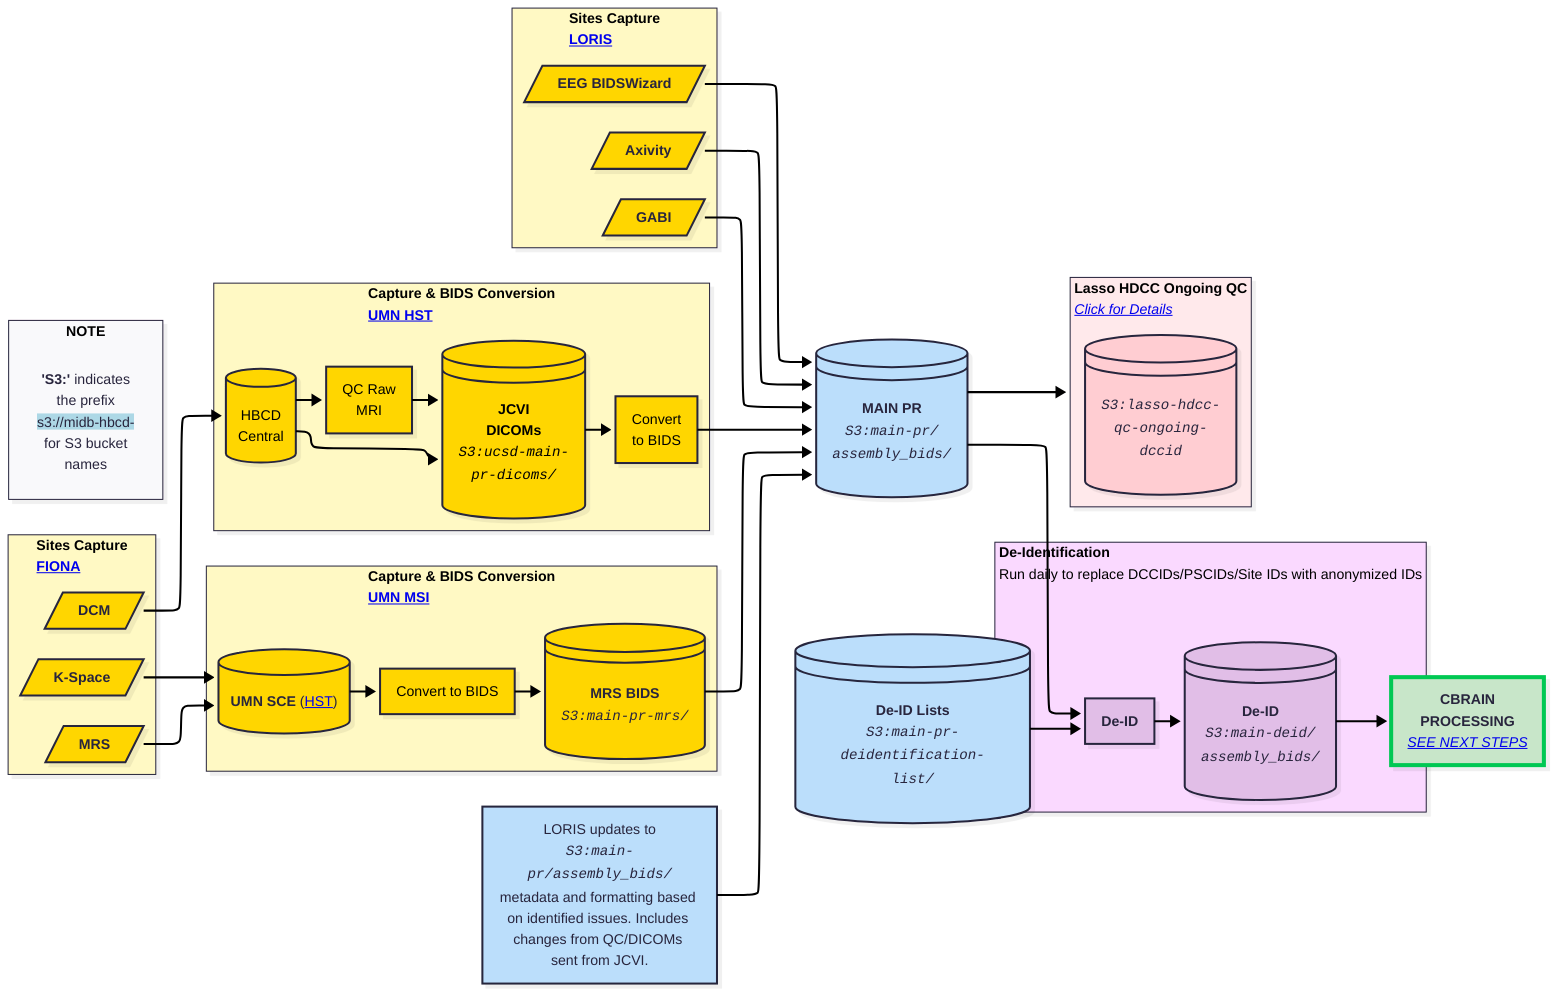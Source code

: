 ---
config:
  layout: elk
  look: neo
  theme: redux
---
flowchart LR
 subgraph Sites_Capture["<b>Sites Capture<br><a href=../../orgcharts/#fiona rel=noopener target=_blank><b>FIONA</b></a></b>"]
        FIONA_KSI[/"<b>DCM</b>"/]
        LORIS_ACM[/"<b>MRS</b>"/]
        n15[/"<b>K-Space</b>"/]
  end
 subgraph Capture_JCVI["<b>Capture &amp; BIDS Conversion<br></b><a href=../../orgcharts/#midb-informatics-hub-msi rel=noopener target=_blank><b>UMN MSI</b></a>"]
        UMN@{ label: "<b>UMN SCE</b> (<a href=\"../../orgcharts/#health-sciences-technology\" rel=\"noopener\" target=\"_blank\">HST</a>)" }
        JCVI["Convert to BIDS"]
        n1@{ label: "<span style=\"color:\"><b>MRS BIDS<br></b></span><i style=\"--tw-scale-x:\"><code style=\"--tw-scale-x:\">S3:main-pr-mrs/</code></i><span style=\"color:\"></span>" }
  end
 subgraph Capture_HST["<b>Capture &amp; BIDS Conversion<br></b><a href=../../orgcharts/#health-sciences-technology rel=noopener target=_blank><b>UMN HST</b></a>"]
        n6["HBCD<br>Central"]
        n9["QC Raw<br>MRI"]
        n10["<b>JCVI<br>DICOMs<br></b><i><code>S3:ucsd-main-<br>pr-dicoms/</code></i>"]
        n11["Convert<br>to BIDS"]
  end
 subgraph Capture_LORIS["<b>Sites Capture</b><br><a href=../../orgcharts/#loris rel=noopener target=_blank><b>LORIS</b></a>"]
        n12[/"<b>EEG BIDSWizard</b>"/]
        n13[/"<b>Axivity</b>"/]
        n14[/"<b>GABI</b>"/]
  end
 subgraph s1["<b style=white-space:>De-Identification<br></b><span style=white-space:>Run daily to replace DCCIDs/PSCIDs/Site IDs with anonymized IDs</span>"]
        n17["<b>De-ID</b>"]
        n18@{ label: "<b><span style=\"text-wrap-mode:\">De-ID</span><br style=\"text-wrap-mode:\"></b><i style=\"--tw-scale-x:\"><code style=\"--tw-scale-x:\">S3:main-deid/<br>assembly_bids/</code></i>" }
  end
 subgraph s6["<b>NOTE</b>"]
        legend@{ label: "<b>'S3:'</b> indicates<br>the prefix<span style=\"background-color:\"><br></span><span style=\"background-color:lightblue;\">s3://midb-hbcd-<br></span>for S3 bucket<br>names" }
  end
 subgraph s7["<span style=white-space:><b>Lasso HDCC Ongoing QC</b><br><a href=../data-proc-wf/#lasso-hdcc-qc-environment target=_top><i>Click for Details</i></a></span>"]
        n22@{ label: "<span><i><code>S3:lasso-hdcc-<br>qc-ongoing-<br>dccid<br></code></i></span>" }
  end
    LORIS_ACM --> UMN
    UMN --> JCVI
    JCVI --> n1
    n1 --> RAW_BIDS@{ label: "<b>MAIN PR<br></b><i style=\"--tw-scale-x:\"><code style=\"--tw-scale-x:\">S3:main-pr/<br>assembly_bids/</code></i><i style=\"text-wrap-mode:\"></i><b></b>" }
    n6 --> n9 & n10
    n9 --> n10
    n10 --> n11
    n11 --> RAW_BIDS
    n12 --> RAW_BIDS
    n13 --> RAW_BIDS
    n14 --> RAW_BIDS
    n15 --> UMN
    FIONA_KSI --> n6
    n16@{ label: "<span style=\"color:\">LORIS updates to<br></span><i style=\"--tw-scale-x:\"><code style=\"--tw-scale-x:\">S3:main-pr/assembly_bids/<br></code></i><span style=\"color:\">metadata and formatting based on identified issues. Includes changes from QC/DICOMs sent from JCVI.</span>" } --> RAW_BIDS
    RAW_BIDS --> n17 & s7
    n17 --> n18
    n19["<b>De-ID Lists</b><br><code><i>S3:main-pr-deidentification-<br>list/</i></code>"] --> n17
    n18 --> n20@{ label: "<b>CBRAIN<br>PROCESSING</b><br><a href=\"../data-proc-wf/#cbrain-processing-re-identification-lasso-ingestion\" target=\"_top\"><i>SEE NEXT STEPS</i></a>" }
    UMN@{ shape: db}
    JCVI@{ shape: rect}
    n1@{ shape: disk}
    n6@{ shape: db}
    n9@{ shape: rect}
    n10@{ shape: disk}
    n11@{ shape: rect}
    n18@{ shape: disk}
    n22@{ shape: disk}
    RAW_BIDS@{ shape: disk}
    n16@{ shape: rect}
    s7@{ shape: rect}
    n19@{ shape: disk}
    n20@{ shape: rect}
    style FIONA_KSI fill:#FFD600
    style LORIS_ACM fill:#FFD600
    style n15 fill:#FFD600
    style UMN fill:#FFD600
    style JCVI fill:#FFD600,color:#000000
    style n1 fill:#FFD600
    style n6 fill:#FFD600,color:#000000
    style n9 fill:#FFD600,color:#000000
    style n10 fill:#FFD600,color:#000000
    style n11 fill:#FFD600,color:#000000
    style n12 fill:#FFD600
    style n13 fill:#FFD600
    style n14 fill:#FFD600
    style n17 fill:#E1BEE7
    style n18 fill:#E1BEE7
    style legend stroke:none,fill:transparent
    style n22 fill:#FFCDD2
    style RAW_BIDS fill:#BBDEFB
    style n16 fill:#BBDEFB
    style s7 fill:#ffe9eb
    style n19 fill:#BBDEFB
    style n20 fill:#C8E6C9,stroke:#00C853,stroke-width:4px,stroke-dasharray: 0
    style Capture_LORIS fill:#FFF9C4
    style Sites_Capture fill:#FFF9C4
    style Capture_JCVI fill:#FFF9C4
    style Capture_HST fill:#FFF9C4
    style s1 fill:#FAD9FF